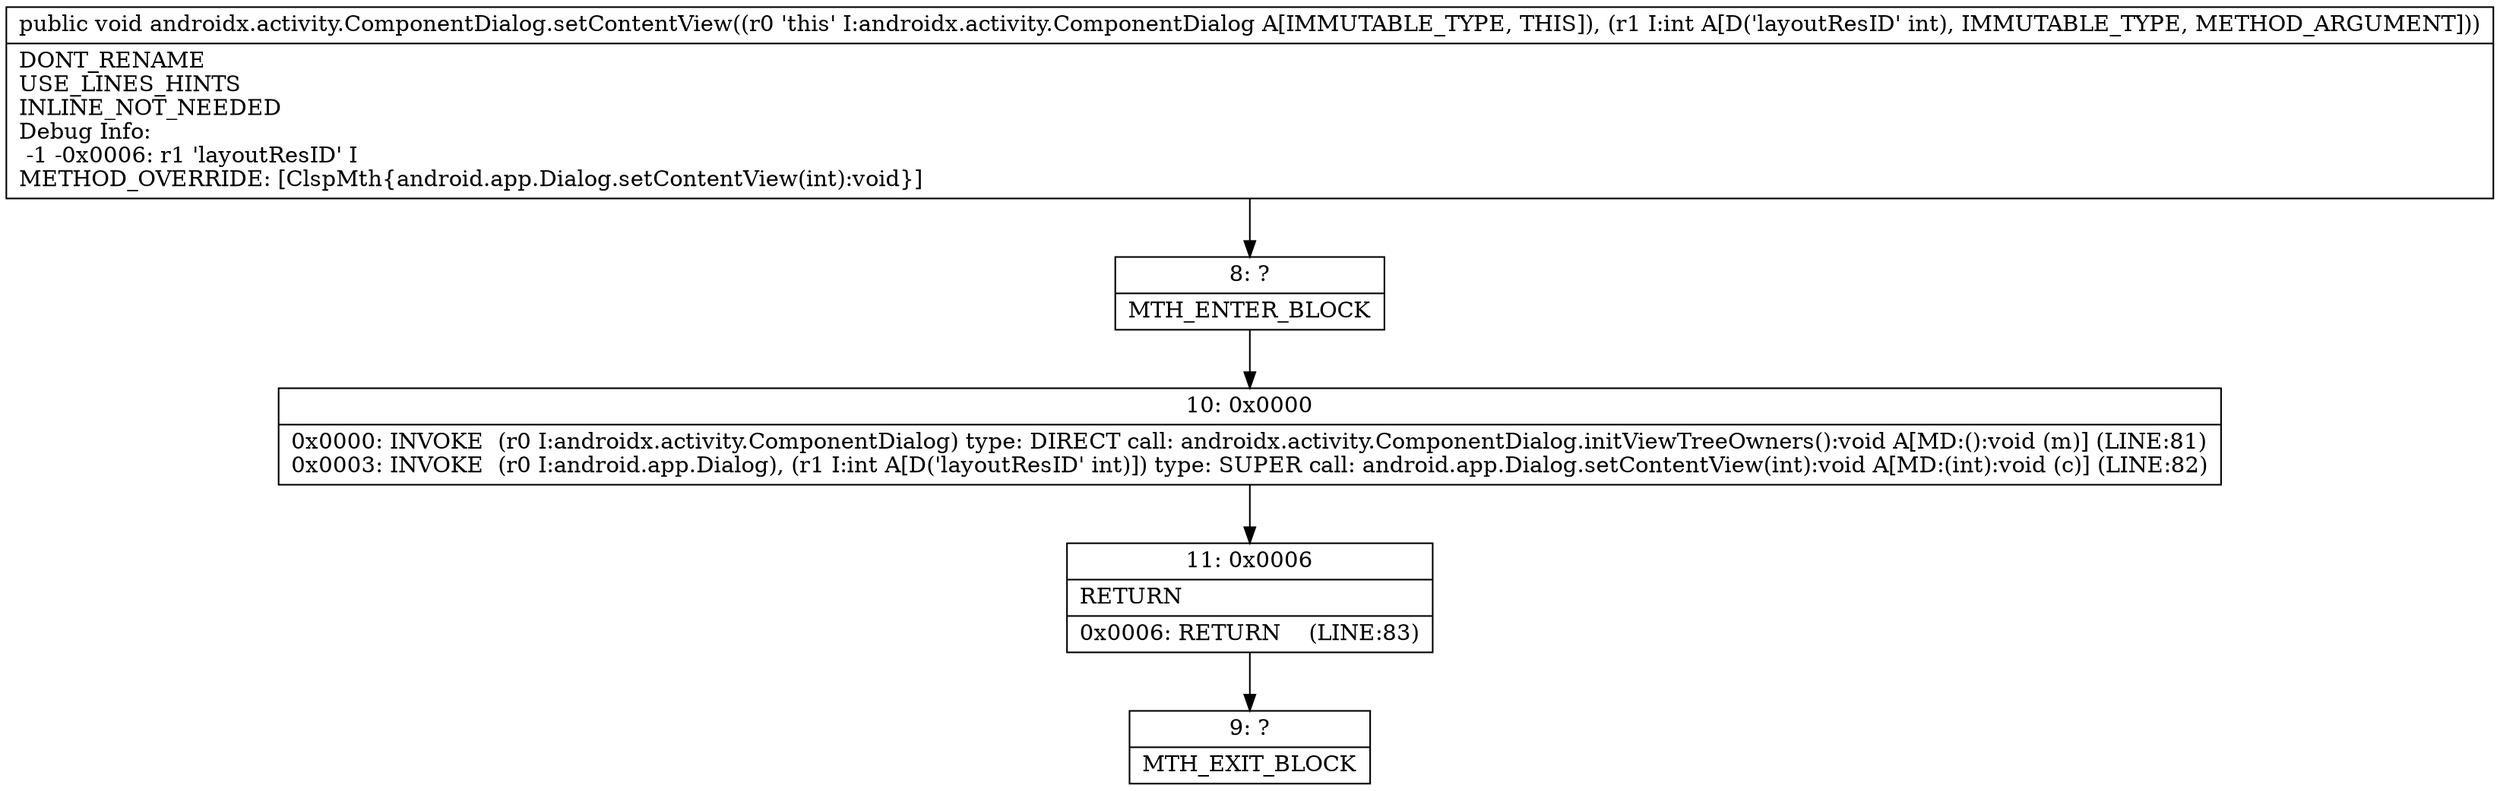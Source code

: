 digraph "CFG forandroidx.activity.ComponentDialog.setContentView(I)V" {
Node_8 [shape=record,label="{8\:\ ?|MTH_ENTER_BLOCK\l}"];
Node_10 [shape=record,label="{10\:\ 0x0000|0x0000: INVOKE  (r0 I:androidx.activity.ComponentDialog) type: DIRECT call: androidx.activity.ComponentDialog.initViewTreeOwners():void A[MD:():void (m)] (LINE:81)\l0x0003: INVOKE  (r0 I:android.app.Dialog), (r1 I:int A[D('layoutResID' int)]) type: SUPER call: android.app.Dialog.setContentView(int):void A[MD:(int):void (c)] (LINE:82)\l}"];
Node_11 [shape=record,label="{11\:\ 0x0006|RETURN\l|0x0006: RETURN    (LINE:83)\l}"];
Node_9 [shape=record,label="{9\:\ ?|MTH_EXIT_BLOCK\l}"];
MethodNode[shape=record,label="{public void androidx.activity.ComponentDialog.setContentView((r0 'this' I:androidx.activity.ComponentDialog A[IMMUTABLE_TYPE, THIS]), (r1 I:int A[D('layoutResID' int), IMMUTABLE_TYPE, METHOD_ARGUMENT]))  | DONT_RENAME\lUSE_LINES_HINTS\lINLINE_NOT_NEEDED\lDebug Info:\l  \-1 \-0x0006: r1 'layoutResID' I\lMETHOD_OVERRIDE: [ClspMth\{android.app.Dialog.setContentView(int):void\}]\l}"];
MethodNode -> Node_8;Node_8 -> Node_10;
Node_10 -> Node_11;
Node_11 -> Node_9;
}

